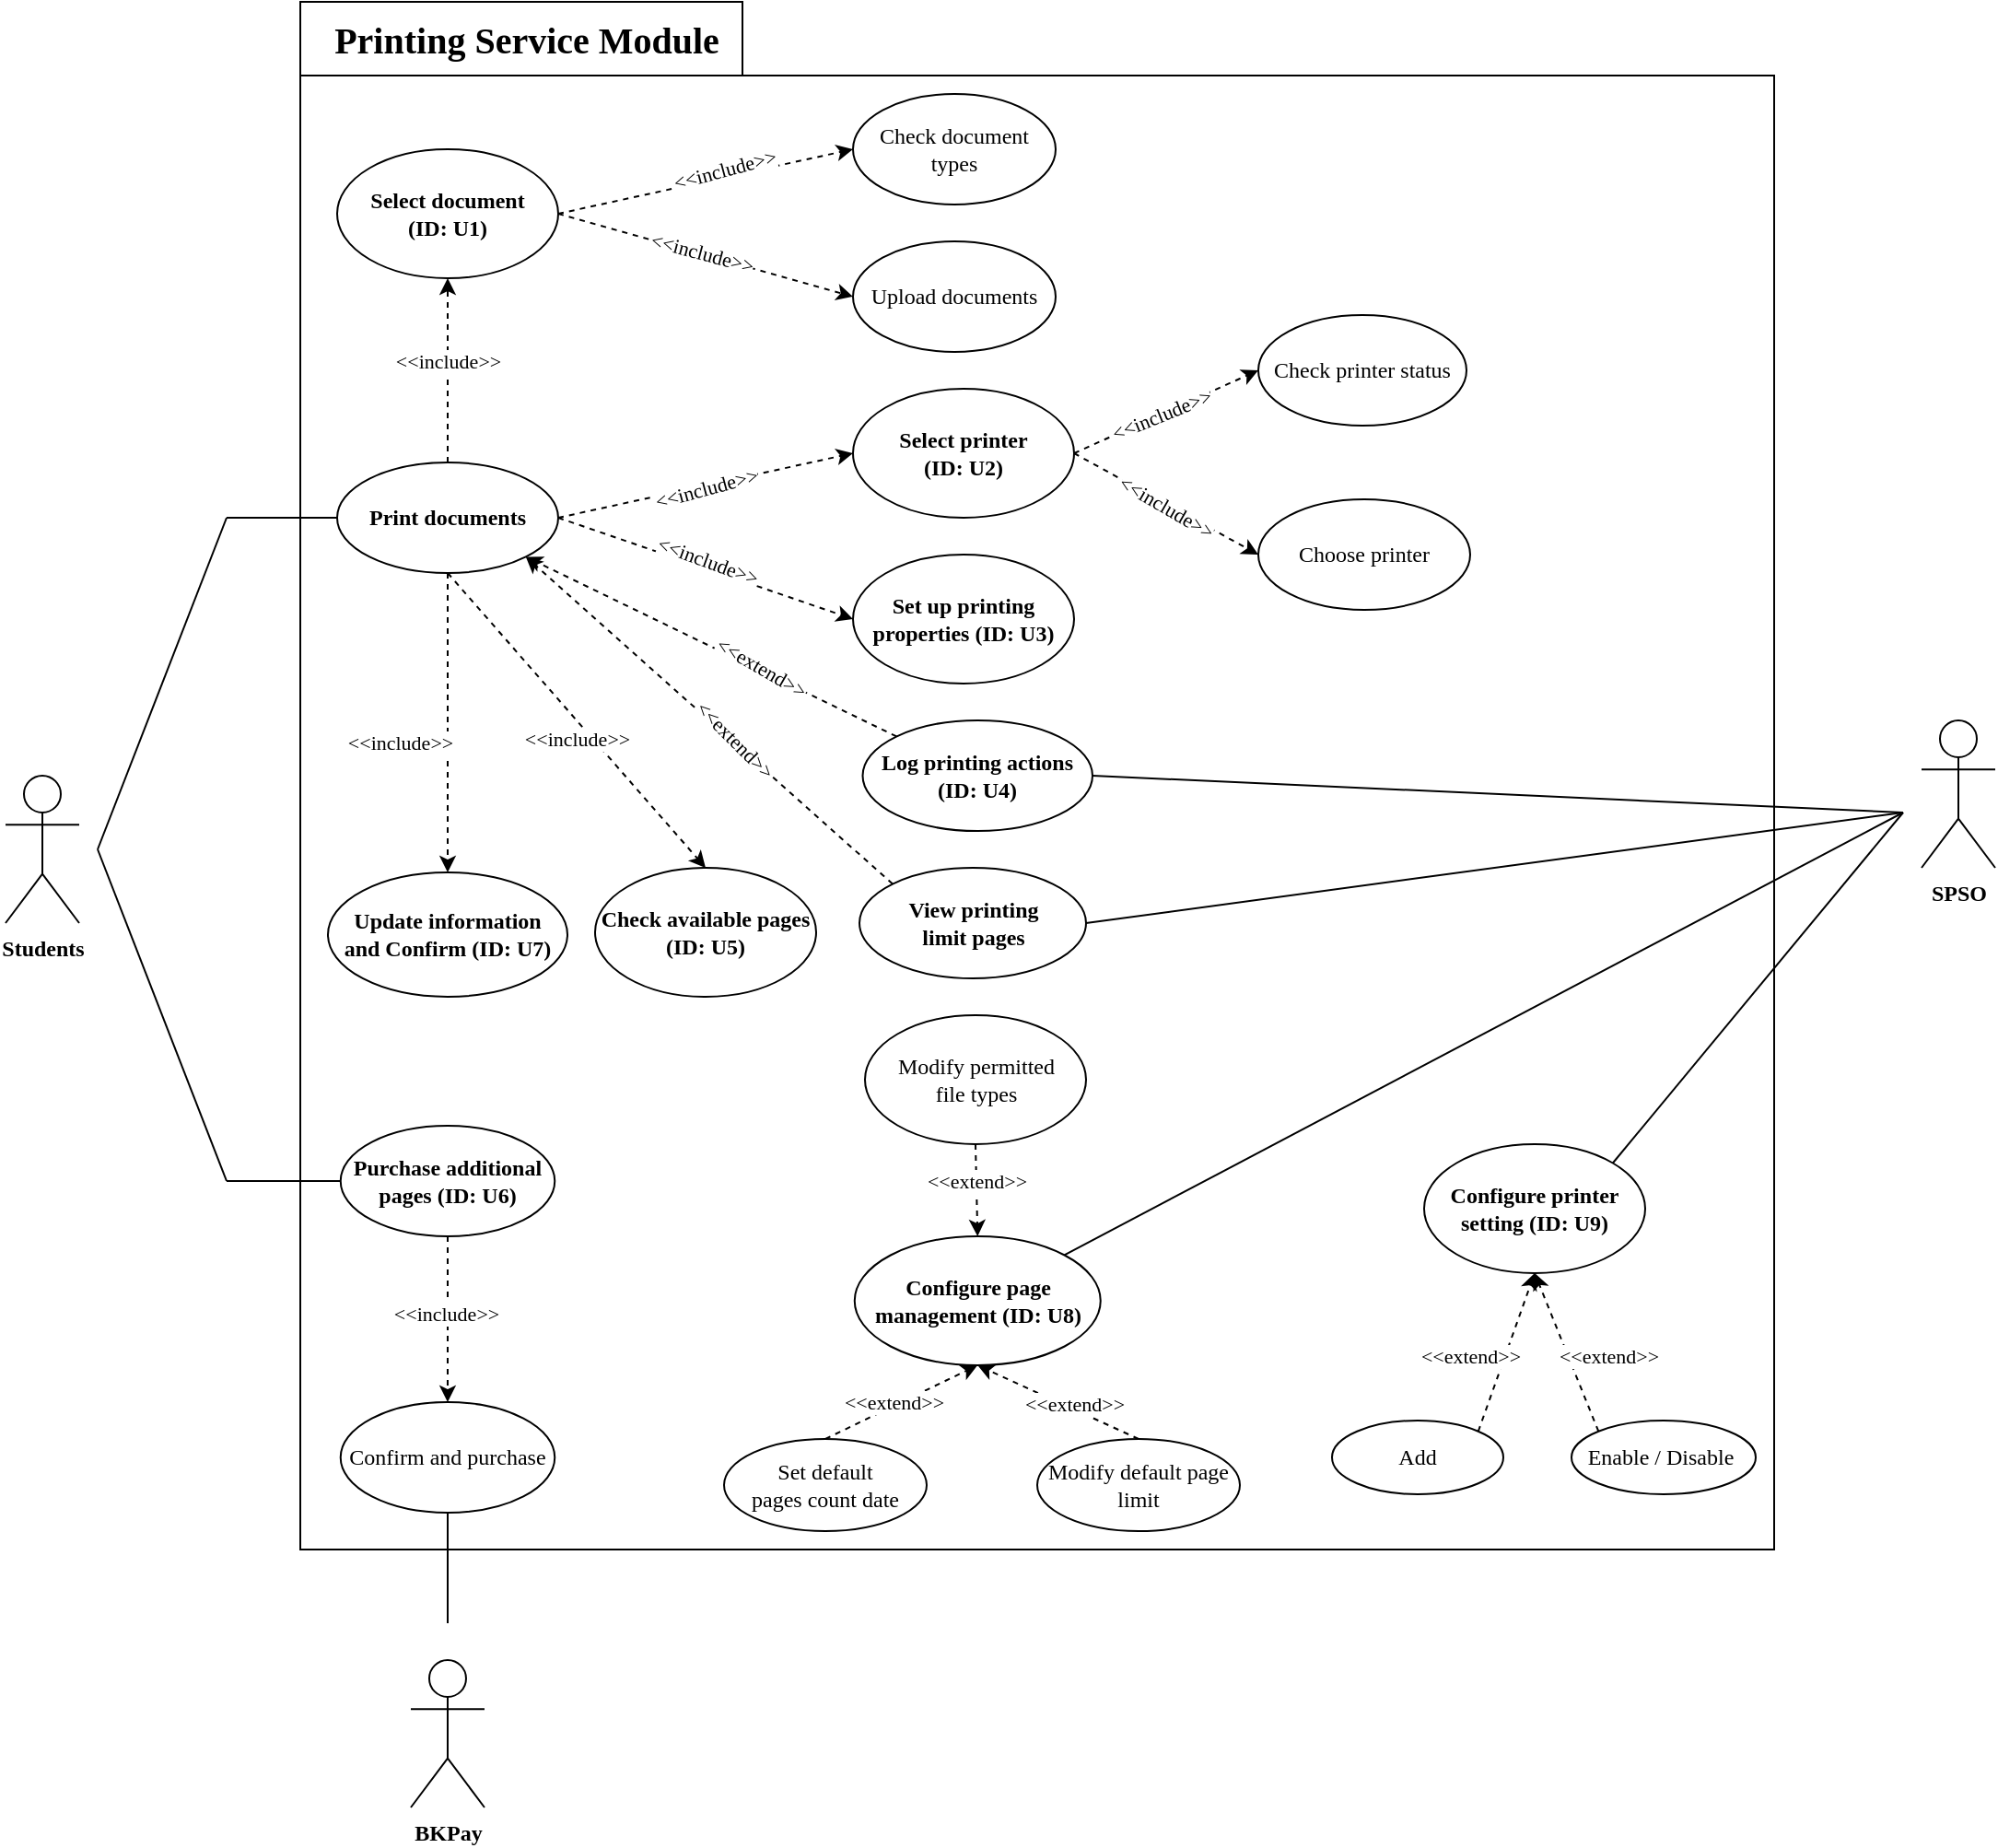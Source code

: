 <mxfile version="24.7.16">
  <diagram name="Page-1" id="b5b7bab2-c9e2-2cf4-8b2a-24fd1a2a6d21">
    <mxGraphModel grid="1" page="1" gridSize="10" guides="1" tooltips="1" connect="1" arrows="1" fold="1" pageScale="1" pageWidth="827" pageHeight="1169" background="none" math="0" shadow="0">
      <root>
        <mxCell id="0" />
        <mxCell id="1" parent="0" />
        <mxCell id="QvnQzLv0lfRMjzgfRZO1-28" value="" style="shape=folder;fontStyle=1;spacingTop=10;tabWidth=240;tabHeight=40;tabPosition=left;html=1;whiteSpace=wrap;" vertex="1" parent="1">
          <mxGeometry x="280" y="40" width="800" height="840" as="geometry" />
        </mxCell>
        <mxCell id="QvnQzLv0lfRMjzgfRZO1-3" value="&lt;font face=&quot;Times New Roman&quot;&gt;&lt;b&gt;Students&lt;/b&gt;&lt;/font&gt;" style="shape=umlActor;verticalLabelPosition=bottom;verticalAlign=top;html=1;outlineConnect=0;" vertex="1" parent="1">
          <mxGeometry x="120" y="460" width="40" height="80" as="geometry" />
        </mxCell>
        <mxCell id="QvnQzLv0lfRMjzgfRZO1-4" value="&lt;font face=&quot;Times New Roman&quot;&gt;&lt;b&gt;SPSO&lt;/b&gt;&lt;/font&gt;" style="shape=umlActor;verticalLabelPosition=bottom;verticalAlign=top;html=1;outlineConnect=0;" vertex="1" parent="1">
          <mxGeometry x="1160" y="430" width="40" height="80" as="geometry" />
        </mxCell>
        <mxCell id="QvnQzLv0lfRMjzgfRZO1-17" value="&lt;font face=&quot;Times New Roman&quot;&gt;&lt;b&gt;BKPay&lt;/b&gt;&lt;/font&gt;" style="shape=umlActor;verticalLabelPosition=bottom;verticalAlign=top;html=1;outlineConnect=0;" vertex="1" parent="1">
          <mxGeometry x="339.99" y="940" width="40" height="80" as="geometry" />
        </mxCell>
        <mxCell id="QvnQzLv0lfRMjzgfRZO1-29" value="&lt;font style=&quot;font-size: 20px;&quot; face=&quot;Times New Roman&quot;&gt;&lt;b&gt;&amp;nbsp;Printing Service Module&lt;/b&gt;&lt;/font&gt;" style="text;html=1;align=center;verticalAlign=middle;resizable=0;points=[];autosize=1;strokeColor=none;fillColor=none;" vertex="1" parent="1">
          <mxGeometry x="280" y="40" width="240" height="40" as="geometry" />
        </mxCell>
        <mxCell id="40P0dSujkCqKHvWfwPEe-24" value="&lt;span style=&quot;font-family: &amp;quot;Times New Roman&amp;quot;;&quot;&gt;&lt;b&gt;Select document &lt;br&gt;(ID: U1)&lt;/b&gt;&lt;/span&gt;" style="ellipse;whiteSpace=wrap;html=1;" vertex="1" parent="1">
          <mxGeometry x="300" y="120" width="120" height="70" as="geometry" />
        </mxCell>
        <mxCell id="40P0dSujkCqKHvWfwPEe-29" style="edgeStyle=orthogonalEdgeStyle;rounded=0;orthogonalLoop=1;jettySize=auto;html=1;exitX=0.5;exitY=1;exitDx=0;exitDy=0;exitPerimeter=0;" edge="1" parent="1" source="QvnQzLv0lfRMjzgfRZO1-28" target="QvnQzLv0lfRMjzgfRZO1-28">
          <mxGeometry relative="1" as="geometry" />
        </mxCell>
        <mxCell id="nmEAqZRbvcqtcfPlvOjc-2" value="&lt;span style=&quot;font-family: &amp;quot;Times New Roman&amp;quot;;&quot;&gt;Check document types&lt;/span&gt;" style="ellipse;whiteSpace=wrap;html=1;" vertex="1" parent="1">
          <mxGeometry x="580" y="90" width="110" height="60" as="geometry" />
        </mxCell>
        <mxCell id="nmEAqZRbvcqtcfPlvOjc-3" value="&lt;span style=&quot;font-family: &amp;quot;Times New Roman&amp;quot;;&quot;&gt;Upload documents&lt;/span&gt;" style="ellipse;whiteSpace=wrap;html=1;" vertex="1" parent="1">
          <mxGeometry x="580" y="170" width="110" height="60" as="geometry" />
        </mxCell>
        <mxCell id="nmEAqZRbvcqtcfPlvOjc-10" value="&lt;span style=&quot;font-family: &amp;quot;Times New Roman&amp;quot;;&quot;&gt;&lt;b&gt;Select printer &lt;br&gt;(ID: U2)&lt;/b&gt;&lt;/span&gt;" style="ellipse;whiteSpace=wrap;html=1;" vertex="1" parent="1">
          <mxGeometry x="580" y="250" width="120" height="70" as="geometry" />
        </mxCell>
        <mxCell id="nmEAqZRbvcqtcfPlvOjc-11" value="&lt;span style=&quot;font-family: &amp;quot;Times New Roman&amp;quot;;&quot;&gt;Check printer status&lt;/span&gt;" style="ellipse;whiteSpace=wrap;html=1;" vertex="1" parent="1">
          <mxGeometry x="800" y="210" width="113" height="60" as="geometry" />
        </mxCell>
        <mxCell id="nmEAqZRbvcqtcfPlvOjc-12" value="&lt;span style=&quot;font-family: &amp;quot;Times New Roman&amp;quot;;&quot;&gt;Choose printer&lt;/span&gt;" style="ellipse;whiteSpace=wrap;html=1;" vertex="1" parent="1">
          <mxGeometry x="800" y="310" width="115" height="60" as="geometry" />
        </mxCell>
        <mxCell id="nmEAqZRbvcqtcfPlvOjc-21" value="&lt;span style=&quot;font-family: &amp;quot;Times New Roman&amp;quot;;&quot;&gt;&lt;b&gt;Set up printing properties (ID: U3)&lt;/b&gt;&lt;/span&gt;" style="ellipse;whiteSpace=wrap;html=1;" vertex="1" parent="1">
          <mxGeometry x="580" y="340" width="120" height="70" as="geometry" />
        </mxCell>
        <mxCell id="nmEAqZRbvcqtcfPlvOjc-22" value="&lt;span style=&quot;font-family: &amp;quot;Times New Roman&amp;quot;;&quot;&gt;&lt;b&gt;Print documents&lt;/b&gt;&lt;/span&gt;" style="ellipse;whiteSpace=wrap;html=1;" vertex="1" parent="1">
          <mxGeometry x="300" y="290" width="120" height="60" as="geometry" />
        </mxCell>
        <mxCell id="nmEAqZRbvcqtcfPlvOjc-23" value="&lt;span style=&quot;font-family: &amp;quot;Times New Roman&amp;quot;;&quot;&gt;&lt;b&gt;View printing &lt;br&gt;limit pages&lt;/b&gt;&lt;br&gt;&lt;/span&gt;" style="ellipse;whiteSpace=wrap;html=1;" vertex="1" parent="1">
          <mxGeometry x="583.5" y="510" width="123" height="60" as="geometry" />
        </mxCell>
        <mxCell id="nmEAqZRbvcqtcfPlvOjc-24" value="&lt;span style=&quot;font-family: &amp;quot;Times New Roman&amp;quot;;&quot;&gt;Modify permitted&lt;br&gt;file types&lt;/span&gt;" style="ellipse;whiteSpace=wrap;html=1;" vertex="1" parent="1">
          <mxGeometry x="586.5" y="590" width="120" height="70" as="geometry" />
        </mxCell>
        <mxCell id="nmEAqZRbvcqtcfPlvOjc-25" value="&lt;span style=&quot;font-family: &amp;quot;Times New Roman&amp;quot;;&quot;&gt;&lt;b&gt;Configure page management (ID: U8)&lt;/b&gt;&lt;/span&gt;" style="ellipse;whiteSpace=wrap;html=1;" vertex="1" parent="1">
          <mxGeometry x="580.88" y="710" width="133.5" height="70" as="geometry" />
        </mxCell>
        <mxCell id="nmEAqZRbvcqtcfPlvOjc-27" value="&lt;span style=&quot;font-family: &amp;quot;Times New Roman&amp;quot;;&quot;&gt;Set default &lt;br&gt;pages count date&lt;/span&gt;" style="ellipse;whiteSpace=wrap;html=1;" vertex="1" parent="1">
          <mxGeometry x="510" y="820" width="110" height="50" as="geometry" />
        </mxCell>
        <mxCell id="nmEAqZRbvcqtcfPlvOjc-28" value="&lt;span style=&quot;font-family: &amp;quot;Times New Roman&amp;quot;;&quot;&gt;&lt;b&gt;Check available pages (ID: U5)&lt;/b&gt;&lt;/span&gt;" style="ellipse;whiteSpace=wrap;html=1;" vertex="1" parent="1">
          <mxGeometry x="440" y="510" width="120" height="70" as="geometry" />
        </mxCell>
        <mxCell id="nmEAqZRbvcqtcfPlvOjc-29" value="&lt;span style=&quot;font-family: &amp;quot;Times New Roman&amp;quot;;&quot;&gt;&lt;b&gt;Configure printer setting (ID: U9)&lt;/b&gt;&lt;/span&gt;" style="ellipse;whiteSpace=wrap;html=1;" vertex="1" parent="1">
          <mxGeometry x="890" y="660" width="120" height="70" as="geometry" />
        </mxCell>
        <mxCell id="nmEAqZRbvcqtcfPlvOjc-31" value="&lt;span style=&quot;font-family: &amp;quot;Times New Roman&amp;quot;;&quot;&gt;&lt;b&gt;Purchase additional pages (ID: U6)&lt;/b&gt;&lt;/span&gt;" style="ellipse;whiteSpace=wrap;html=1;" vertex="1" parent="1">
          <mxGeometry x="301.87" y="650" width="116.25" height="60" as="geometry" />
        </mxCell>
        <mxCell id="nmEAqZRbvcqtcfPlvOjc-32" value="&lt;span style=&quot;font-family: &amp;quot;Times New Roman&amp;quot;;&quot;&gt;Confirm and purchase&lt;/span&gt;" style="ellipse;whiteSpace=wrap;html=1;" vertex="1" parent="1">
          <mxGeometry x="301.86" y="800" width="116.26" height="60" as="geometry" />
        </mxCell>
        <mxCell id="nmEAqZRbvcqtcfPlvOjc-33" value="&lt;span style=&quot;font-family: &amp;quot;Times New Roman&amp;quot;;&quot;&gt;&lt;b&gt;Update information&lt;/b&gt;&lt;/span&gt;&lt;div&gt;&lt;b&gt;&lt;span style=&quot;font-family: &amp;quot;Times New Roman&amp;quot;;&quot;&gt;and&amp;nbsp;&lt;/span&gt;&lt;span style=&quot;font-family: &amp;quot;Times New Roman&amp;quot;; background-color: initial;&quot;&gt;Confirm&lt;/span&gt;&lt;span style=&quot;font-family: &amp;quot;Times New Roman&amp;quot;; background-color: initial;&quot;&gt;&amp;nbsp;&lt;/span&gt;&lt;span style=&quot;font-family: &amp;quot;Times New Roman&amp;quot;; background-color: initial;&quot;&gt;(ID: U7)&lt;/span&gt;&lt;/b&gt;&lt;/div&gt;" style="ellipse;whiteSpace=wrap;html=1;" vertex="1" parent="1">
          <mxGeometry x="295" y="512.5" width="130" height="67.5" as="geometry" />
        </mxCell>
        <mxCell id="nmEAqZRbvcqtcfPlvOjc-34" value="&lt;span style=&quot;font-family: &amp;quot;Times New Roman&amp;quot;;&quot;&gt;Enable / Disable&amp;nbsp;&lt;/span&gt;" style="ellipse;whiteSpace=wrap;html=1;" vertex="1" parent="1">
          <mxGeometry x="970" y="810" width="100" height="40" as="geometry" />
        </mxCell>
        <mxCell id="VgkW7sJpxe0fCFsjcRa9-1" value="&lt;font face=&quot;Times New Roman&quot;&gt;&lt;b&gt;Log printing actions&lt;br&gt;(ID: U4)&lt;/b&gt;&lt;/font&gt;" style="ellipse;whiteSpace=wrap;html=1;" vertex="1" parent="1">
          <mxGeometry x="585.25" y="430" width="124.75" height="60" as="geometry" />
        </mxCell>
        <mxCell id="VgkW7sJpxe0fCFsjcRa9-2" value="" style="html=1;labelBackgroundColor=#ffffff;startArrow=none;startFill=0;startSize=6;endArrow=classic;endFill=1;endSize=6;jettySize=auto;orthogonalLoop=1;strokeWidth=1;dashed=1;fontSize=14;rounded=0;exitX=1;exitY=0.5;exitDx=0;exitDy=0;entryX=0;entryY=0.5;entryDx=0;entryDy=0;" edge="1" parent="1" source="40P0dSujkCqKHvWfwPEe-24" target="nmEAqZRbvcqtcfPlvOjc-2">
          <mxGeometry width="60" height="60" relative="1" as="geometry">
            <mxPoint x="400" y="370" as="sourcePoint" />
            <mxPoint x="460" y="310" as="targetPoint" />
          </mxGeometry>
        </mxCell>
        <mxCell id="VgkW7sJpxe0fCFsjcRa9-4" value="&lt;font face=&quot;Times New Roman&quot;&gt;&amp;lt;&amp;lt;include&amp;gt;&amp;gt;&lt;/font&gt;" style="edgeLabel;html=1;align=center;verticalAlign=middle;resizable=0;points=[];rotation=-15;" connectable="0" vertex="1" parent="VgkW7sJpxe0fCFsjcRa9-2">
          <mxGeometry x="0.003" relative="1" as="geometry">
            <mxPoint x="10" y="-7" as="offset" />
          </mxGeometry>
        </mxCell>
        <mxCell id="VgkW7sJpxe0fCFsjcRa9-5" value="" style="html=1;labelBackgroundColor=#ffffff;startArrow=none;startFill=0;startSize=6;endArrow=classic;endFill=1;endSize=6;jettySize=auto;orthogonalLoop=1;strokeWidth=1;dashed=1;fontSize=14;rounded=0;exitX=1;exitY=0.5;exitDx=0;exitDy=0;entryX=0;entryY=0.5;entryDx=0;entryDy=0;" edge="1" parent="1" source="40P0dSujkCqKHvWfwPEe-24" target="nmEAqZRbvcqtcfPlvOjc-3">
          <mxGeometry width="60" height="60" relative="1" as="geometry">
            <mxPoint x="470" y="215" as="sourcePoint" />
            <mxPoint x="526" y="229" as="targetPoint" />
          </mxGeometry>
        </mxCell>
        <mxCell id="VgkW7sJpxe0fCFsjcRa9-6" value="&lt;font face=&quot;Times New Roman&quot;&gt;&amp;lt;&amp;lt;include&amp;gt;&amp;gt;&lt;/font&gt;" style="edgeLabel;html=1;align=center;verticalAlign=middle;resizable=0;points=[];rotation=15;" connectable="0" vertex="1" parent="VgkW7sJpxe0fCFsjcRa9-5">
          <mxGeometry x="0.003" relative="1" as="geometry">
            <mxPoint x="-3" y="-2" as="offset" />
          </mxGeometry>
        </mxCell>
        <mxCell id="VgkW7sJpxe0fCFsjcRa9-7" value="" style="html=1;labelBackgroundColor=#ffffff;startArrow=none;startFill=0;startSize=6;endArrow=classic;endFill=1;endSize=6;jettySize=auto;orthogonalLoop=1;strokeWidth=1;dashed=1;fontSize=14;rounded=0;exitX=0.5;exitY=0;exitDx=0;exitDy=0;entryX=0.5;entryY=1;entryDx=0;entryDy=0;" edge="1" parent="1" source="nmEAqZRbvcqtcfPlvOjc-22" target="40P0dSujkCqKHvWfwPEe-24">
          <mxGeometry width="60" height="60" relative="1" as="geometry">
            <mxPoint x="360" y="325" as="sourcePoint" />
            <mxPoint x="480" y="280" as="targetPoint" />
          </mxGeometry>
        </mxCell>
        <mxCell id="VgkW7sJpxe0fCFsjcRa9-8" value="&lt;font face=&quot;Times New Roman&quot;&gt;&amp;lt;&amp;lt;include&amp;gt;&amp;gt;&lt;/font&gt;" style="edgeLabel;html=1;align=center;verticalAlign=middle;resizable=0;points=[];" connectable="0" vertex="1" parent="VgkW7sJpxe0fCFsjcRa9-7">
          <mxGeometry x="0.003" relative="1" as="geometry">
            <mxPoint y="-5" as="offset" />
          </mxGeometry>
        </mxCell>
        <mxCell id="VgkW7sJpxe0fCFsjcRa9-9" value="" style="html=1;labelBackgroundColor=#ffffff;startArrow=none;startFill=0;startSize=6;endArrow=classic;endFill=1;endSize=6;jettySize=auto;orthogonalLoop=1;strokeWidth=1;dashed=1;fontSize=14;rounded=0;exitX=0.5;exitY=1;exitDx=0;exitDy=0;entryX=0.5;entryY=0;entryDx=0;entryDy=0;" edge="1" parent="1" source="nmEAqZRbvcqtcfPlvOjc-22" target="nmEAqZRbvcqtcfPlvOjc-33">
          <mxGeometry width="60" height="60" relative="1" as="geometry">
            <mxPoint x="370" y="545" as="sourcePoint" />
            <mxPoint x="490" y="500" as="targetPoint" />
          </mxGeometry>
        </mxCell>
        <mxCell id="VgkW7sJpxe0fCFsjcRa9-10" value="&lt;font face=&quot;Times New Roman&quot;&gt;&amp;lt;&amp;lt;include&amp;gt;&amp;gt;&lt;/font&gt;" style="edgeLabel;html=1;align=center;verticalAlign=middle;resizable=0;points=[];" connectable="0" vertex="1" parent="VgkW7sJpxe0fCFsjcRa9-9">
          <mxGeometry x="0.003" relative="1" as="geometry">
            <mxPoint x="-26" y="10" as="offset" />
          </mxGeometry>
        </mxCell>
        <mxCell id="VgkW7sJpxe0fCFsjcRa9-11" value="" style="html=1;labelBackgroundColor=#ffffff;startArrow=none;startFill=0;startSize=6;endArrow=classic;endFill=1;endSize=6;jettySize=auto;orthogonalLoop=1;strokeWidth=1;dashed=1;fontSize=14;rounded=0;exitX=1;exitY=0.5;exitDx=0;exitDy=0;entryX=0;entryY=0.5;entryDx=0;entryDy=0;" edge="1" parent="1" source="nmEAqZRbvcqtcfPlvOjc-22" target="nmEAqZRbvcqtcfPlvOjc-10">
          <mxGeometry width="60" height="60" relative="1" as="geometry">
            <mxPoint x="500" y="245" as="sourcePoint" />
            <mxPoint x="620" y="200" as="targetPoint" />
          </mxGeometry>
        </mxCell>
        <mxCell id="VgkW7sJpxe0fCFsjcRa9-12" value="&lt;font face=&quot;Times New Roman&quot;&gt;&amp;lt;&amp;lt;include&amp;gt;&amp;gt;&lt;/font&gt;" style="edgeLabel;html=1;align=center;verticalAlign=middle;resizable=0;points=[];rotation=-15;" connectable="0" vertex="1" parent="VgkW7sJpxe0fCFsjcRa9-11">
          <mxGeometry x="0.003" relative="1" as="geometry">
            <mxPoint y="1" as="offset" />
          </mxGeometry>
        </mxCell>
        <mxCell id="VgkW7sJpxe0fCFsjcRa9-13" value="" style="html=1;labelBackgroundColor=#ffffff;startArrow=none;startFill=0;startSize=6;endArrow=classic;endFill=1;endSize=6;jettySize=auto;orthogonalLoop=1;strokeWidth=1;dashed=1;fontSize=14;rounded=0;exitX=1;exitY=0.5;exitDx=0;exitDy=0;entryX=0;entryY=0.5;entryDx=0;entryDy=0;" edge="1" parent="1" source="nmEAqZRbvcqtcfPlvOjc-22" target="nmEAqZRbvcqtcfPlvOjc-21">
          <mxGeometry width="60" height="60" relative="1" as="geometry">
            <mxPoint x="510" y="255" as="sourcePoint" />
            <mxPoint x="630" y="210" as="targetPoint" />
          </mxGeometry>
        </mxCell>
        <mxCell id="VgkW7sJpxe0fCFsjcRa9-14" value="&lt;font face=&quot;Times New Roman&quot;&gt;&amp;lt;&amp;lt;include&amp;gt;&amp;gt;&lt;/font&gt;" style="edgeLabel;html=1;align=center;verticalAlign=middle;resizable=0;points=[];rotation=20;" connectable="0" vertex="1" parent="VgkW7sJpxe0fCFsjcRa9-13">
          <mxGeometry x="0.003" relative="1" as="geometry">
            <mxPoint y="-5" as="offset" />
          </mxGeometry>
        </mxCell>
        <mxCell id="VgkW7sJpxe0fCFsjcRa9-15" value="" style="html=1;labelBackgroundColor=#ffffff;startArrow=none;startFill=0;startSize=6;endArrow=classic;endFill=1;endSize=6;jettySize=auto;orthogonalLoop=1;strokeWidth=1;dashed=1;fontSize=14;rounded=0;exitX=0;exitY=0;exitDx=0;exitDy=0;entryX=1;entryY=1;entryDx=0;entryDy=0;" edge="1" parent="1" source="nmEAqZRbvcqtcfPlvOjc-23" target="nmEAqZRbvcqtcfPlvOjc-22">
          <mxGeometry width="60" height="60" relative="1" as="geometry">
            <mxPoint x="520" y="265" as="sourcePoint" />
            <mxPoint x="640" y="220" as="targetPoint" />
          </mxGeometry>
        </mxCell>
        <mxCell id="VgkW7sJpxe0fCFsjcRa9-16" value="&lt;font face=&quot;Times New Roman&quot;&gt;&amp;lt;&amp;lt;extend&amp;gt;&amp;gt;&lt;/font&gt;" style="edgeLabel;html=1;align=center;verticalAlign=middle;resizable=0;points=[];rotation=45;" connectable="0" vertex="1" parent="VgkW7sJpxe0fCFsjcRa9-15">
          <mxGeometry x="0.003" relative="1" as="geometry">
            <mxPoint x="14" y="10" as="offset" />
          </mxGeometry>
        </mxCell>
        <mxCell id="VgkW7sJpxe0fCFsjcRa9-23" value="" style="html=1;labelBackgroundColor=#ffffff;startArrow=none;startFill=0;startSize=6;endArrow=classic;endFill=1;endSize=6;jettySize=auto;orthogonalLoop=1;strokeWidth=1;dashed=1;fontSize=14;rounded=0;entryX=0.5;entryY=0;entryDx=0;entryDy=0;exitX=0.5;exitY=1;exitDx=0;exitDy=0;" edge="1" parent="1" source="nmEAqZRbvcqtcfPlvOjc-22" target="nmEAqZRbvcqtcfPlvOjc-28">
          <mxGeometry width="60" height="60" relative="1" as="geometry">
            <mxPoint x="360" y="360" as="sourcePoint" />
            <mxPoint x="680" y="260" as="targetPoint" />
          </mxGeometry>
        </mxCell>
        <mxCell id="VgkW7sJpxe0fCFsjcRa9-24" value="&lt;font face=&quot;Times New Roman&quot;&gt;&amp;lt;&amp;lt;include&amp;gt;&amp;gt;&lt;/font&gt;" style="edgeLabel;html=1;align=center;verticalAlign=middle;resizable=0;points=[];rotation=0;" connectable="0" vertex="1" parent="VgkW7sJpxe0fCFsjcRa9-23">
          <mxGeometry x="0.003" relative="1" as="geometry">
            <mxPoint y="10" as="offset" />
          </mxGeometry>
        </mxCell>
        <mxCell id="VgkW7sJpxe0fCFsjcRa9-25" value="" style="html=1;labelBackgroundColor=#ffffff;startArrow=none;startFill=0;startSize=6;endArrow=classic;endFill=1;endSize=6;jettySize=auto;orthogonalLoop=1;strokeWidth=1;dashed=1;fontSize=14;rounded=0;exitX=1;exitY=0.5;exitDx=0;exitDy=0;entryX=0;entryY=0.5;entryDx=0;entryDy=0;" edge="1" parent="1" source="nmEAqZRbvcqtcfPlvOjc-10" target="nmEAqZRbvcqtcfPlvOjc-11">
          <mxGeometry width="60" height="60" relative="1" as="geometry">
            <mxPoint x="660" y="262.5" as="sourcePoint" />
            <mxPoint x="780" y="217.5" as="targetPoint" />
          </mxGeometry>
        </mxCell>
        <mxCell id="VgkW7sJpxe0fCFsjcRa9-26" value="&lt;font face=&quot;Times New Roman&quot;&gt;&amp;lt;&amp;lt;include&amp;gt;&amp;gt;&lt;/font&gt;" style="edgeLabel;html=1;align=center;verticalAlign=middle;resizable=0;points=[];rotation=-22;" connectable="0" vertex="1" parent="VgkW7sJpxe0fCFsjcRa9-25">
          <mxGeometry x="0.003" relative="1" as="geometry">
            <mxPoint x="-3" y="1" as="offset" />
          </mxGeometry>
        </mxCell>
        <mxCell id="VgkW7sJpxe0fCFsjcRa9-27" value="" style="html=1;labelBackgroundColor=#ffffff;startArrow=none;startFill=0;startSize=6;endArrow=classic;endFill=1;endSize=6;jettySize=auto;orthogonalLoop=1;strokeWidth=1;dashed=1;fontSize=14;rounded=0;exitX=1;exitY=0.5;exitDx=0;exitDy=0;entryX=0;entryY=0.5;entryDx=0;entryDy=0;" edge="1" parent="1" source="nmEAqZRbvcqtcfPlvOjc-10" target="nmEAqZRbvcqtcfPlvOjc-12">
          <mxGeometry width="60" height="60" relative="1" as="geometry">
            <mxPoint x="580" y="325" as="sourcePoint" />
            <mxPoint x="700" y="280" as="targetPoint" />
          </mxGeometry>
        </mxCell>
        <mxCell id="VgkW7sJpxe0fCFsjcRa9-28" value="&lt;font face=&quot;Times New Roman&quot;&gt;&amp;lt;&amp;lt;include&amp;gt;&amp;gt;&lt;/font&gt;" style="edgeLabel;html=1;align=center;verticalAlign=middle;resizable=0;points=[];rotation=30;" connectable="0" vertex="1" parent="VgkW7sJpxe0fCFsjcRa9-27">
          <mxGeometry x="0.003" relative="1" as="geometry">
            <mxPoint y="1" as="offset" />
          </mxGeometry>
        </mxCell>
        <mxCell id="VgkW7sJpxe0fCFsjcRa9-29" value="" style="html=1;labelBackgroundColor=#ffffff;startArrow=none;startFill=0;startSize=6;endArrow=classic;endFill=1;endSize=6;jettySize=auto;orthogonalLoop=1;strokeWidth=1;dashed=1;fontSize=14;rounded=0;exitX=0.5;exitY=1;exitDx=0;exitDy=0;entryX=0.5;entryY=0;entryDx=0;entryDy=0;" edge="1" parent="1" source="nmEAqZRbvcqtcfPlvOjc-24" target="nmEAqZRbvcqtcfPlvOjc-25">
          <mxGeometry width="60" height="60" relative="1" as="geometry">
            <mxPoint x="780" y="262.5" as="sourcePoint" />
            <mxPoint x="900" y="217.5" as="targetPoint" />
          </mxGeometry>
        </mxCell>
        <mxCell id="VgkW7sJpxe0fCFsjcRa9-30" value="&lt;font face=&quot;Times New Roman&quot;&gt;&amp;lt;&amp;lt;extend&amp;gt;&amp;gt;&lt;/font&gt;" style="edgeLabel;html=1;align=center;verticalAlign=middle;resizable=0;points=[];" connectable="0" vertex="1" parent="VgkW7sJpxe0fCFsjcRa9-29">
          <mxGeometry x="0.003" relative="1" as="geometry">
            <mxPoint y="-5" as="offset" />
          </mxGeometry>
        </mxCell>
        <mxCell id="VgkW7sJpxe0fCFsjcRa9-31" value="" style="html=1;labelBackgroundColor=#ffffff;startArrow=none;startFill=0;startSize=6;endArrow=classic;endFill=1;endSize=6;jettySize=auto;orthogonalLoop=1;strokeWidth=1;dashed=1;fontSize=14;rounded=0;exitX=0.5;exitY=0;exitDx=0;exitDy=0;entryX=0.5;entryY=1;entryDx=0;entryDy=0;" edge="1" parent="1" source="nmEAqZRbvcqtcfPlvOjc-26" target="nmEAqZRbvcqtcfPlvOjc-25">
          <mxGeometry width="60" height="60" relative="1" as="geometry">
            <mxPoint x="600" y="345" as="sourcePoint" />
            <mxPoint x="720" y="300" as="targetPoint" />
          </mxGeometry>
        </mxCell>
        <mxCell id="VgkW7sJpxe0fCFsjcRa9-32" value="&lt;font face=&quot;Times New Roman&quot;&gt;&amp;lt;&amp;lt;extend&amp;gt;&amp;gt;&lt;/font&gt;" style="edgeLabel;html=1;align=center;verticalAlign=middle;resizable=0;points=[];" connectable="0" vertex="1" parent="VgkW7sJpxe0fCFsjcRa9-31">
          <mxGeometry x="0.003" relative="1" as="geometry">
            <mxPoint x="8" y="1" as="offset" />
          </mxGeometry>
        </mxCell>
        <mxCell id="VgkW7sJpxe0fCFsjcRa9-33" value="" style="html=1;labelBackgroundColor=#ffffff;startArrow=none;startFill=0;startSize=6;endArrow=classic;endFill=1;endSize=6;jettySize=auto;orthogonalLoop=1;strokeWidth=1;dashed=1;fontSize=14;rounded=0;exitX=0.5;exitY=0;exitDx=0;exitDy=0;entryX=0.5;entryY=1;entryDx=0;entryDy=0;" edge="1" parent="1" source="nmEAqZRbvcqtcfPlvOjc-27" target="nmEAqZRbvcqtcfPlvOjc-25">
          <mxGeometry width="60" height="60" relative="1" as="geometry">
            <mxPoint x="850" y="470" as="sourcePoint" />
            <mxPoint x="860" y="540" as="targetPoint" />
          </mxGeometry>
        </mxCell>
        <mxCell id="VgkW7sJpxe0fCFsjcRa9-34" value="&lt;font face=&quot;Times New Roman&quot;&gt;&amp;lt;&amp;lt;extend&amp;gt;&amp;gt;&lt;/font&gt;" style="edgeLabel;html=1;align=center;verticalAlign=middle;resizable=0;points=[];" connectable="0" vertex="1" parent="VgkW7sJpxe0fCFsjcRa9-33">
          <mxGeometry x="0.003" relative="1" as="geometry">
            <mxPoint x="-5" as="offset" />
          </mxGeometry>
        </mxCell>
        <mxCell id="VgkW7sJpxe0fCFsjcRa9-35" value="" style="html=1;labelBackgroundColor=#ffffff;startArrow=none;startFill=0;startSize=6;endArrow=classic;endFill=1;endSize=6;jettySize=auto;orthogonalLoop=1;strokeWidth=1;dashed=1;fontSize=14;rounded=0;exitX=0.5;exitY=1;exitDx=0;exitDy=0;entryX=0.5;entryY=0;entryDx=0;entryDy=0;" edge="1" parent="1" source="nmEAqZRbvcqtcfPlvOjc-31" target="nmEAqZRbvcqtcfPlvOjc-32">
          <mxGeometry width="60" height="60" relative="1" as="geometry">
            <mxPoint x="940" y="360" as="sourcePoint" />
            <mxPoint x="950" y="430" as="targetPoint" />
          </mxGeometry>
        </mxCell>
        <mxCell id="VgkW7sJpxe0fCFsjcRa9-36" value="&lt;font face=&quot;Times New Roman&quot;&gt;&amp;lt;&amp;lt;include&amp;gt;&amp;gt;&lt;/font&gt;" style="edgeLabel;html=1;align=center;verticalAlign=middle;resizable=0;points=[];" connectable="0" vertex="1" parent="VgkW7sJpxe0fCFsjcRa9-35">
          <mxGeometry x="0.003" relative="1" as="geometry">
            <mxPoint x="-1" y="-3" as="offset" />
          </mxGeometry>
        </mxCell>
        <mxCell id="VgkW7sJpxe0fCFsjcRa9-37" value="" style="html=1;labelBackgroundColor=#ffffff;startArrow=none;startFill=0;startSize=6;endArrow=classic;endFill=1;endSize=6;jettySize=auto;orthogonalLoop=1;strokeWidth=1;dashed=1;fontSize=14;rounded=0;exitX=1;exitY=0;exitDx=0;exitDy=0;entryX=0.5;entryY=1;entryDx=0;entryDy=0;" edge="1" parent="1" source="nmEAqZRbvcqtcfPlvOjc-30" target="nmEAqZRbvcqtcfPlvOjc-29">
          <mxGeometry width="60" height="60" relative="1" as="geometry">
            <mxPoint x="810" y="710" as="sourcePoint" />
            <mxPoint x="720" y="740" as="targetPoint" />
          </mxGeometry>
        </mxCell>
        <mxCell id="VgkW7sJpxe0fCFsjcRa9-38" value="&lt;font face=&quot;Times New Roman&quot;&gt;&amp;lt;&amp;lt;extend&amp;gt;&amp;gt;&lt;/font&gt;" style="edgeLabel;html=1;align=center;verticalAlign=middle;resizable=0;points=[];" connectable="0" vertex="1" parent="VgkW7sJpxe0fCFsjcRa9-37">
          <mxGeometry x="0.003" relative="1" as="geometry">
            <mxPoint x="-20" y="2" as="offset" />
          </mxGeometry>
        </mxCell>
        <mxCell id="VgkW7sJpxe0fCFsjcRa9-39" value="" style="html=1;labelBackgroundColor=#ffffff;startArrow=none;startFill=0;startSize=6;endArrow=classic;endFill=1;endSize=6;jettySize=auto;orthogonalLoop=1;strokeWidth=1;dashed=1;fontSize=14;rounded=0;exitX=0;exitY=0;exitDx=0;exitDy=0;entryX=0.5;entryY=1;entryDx=0;entryDy=0;" edge="1" parent="1" source="nmEAqZRbvcqtcfPlvOjc-34" target="nmEAqZRbvcqtcfPlvOjc-29">
          <mxGeometry width="60" height="60" relative="1" as="geometry">
            <mxPoint x="960" y="380" as="sourcePoint" />
            <mxPoint x="970" y="450" as="targetPoint" />
          </mxGeometry>
        </mxCell>
        <mxCell id="VgkW7sJpxe0fCFsjcRa9-40" value="&lt;font face=&quot;Times New Roman&quot;&gt;&amp;lt;&amp;lt;extend&amp;gt;&amp;gt;&lt;/font&gt;" style="edgeLabel;html=1;align=center;verticalAlign=middle;resizable=0;points=[];" connectable="0" vertex="1" parent="VgkW7sJpxe0fCFsjcRa9-39">
          <mxGeometry x="0.003" relative="1" as="geometry">
            <mxPoint x="23" y="2" as="offset" />
          </mxGeometry>
        </mxCell>
        <mxCell id="VgkW7sJpxe0fCFsjcRa9-41" value="" style="html=1;labelBackgroundColor=#ffffff;startArrow=none;startFill=0;startSize=6;endArrow=classic;endFill=1;endSize=6;jettySize=auto;orthogonalLoop=1;strokeWidth=1;dashed=1;fontSize=14;rounded=0;exitX=0;exitY=0;exitDx=0;exitDy=0;entryX=1;entryY=1;entryDx=0;entryDy=0;" edge="1" parent="1" source="VgkW7sJpxe0fCFsjcRa9-1" target="nmEAqZRbvcqtcfPlvOjc-22">
          <mxGeometry width="60" height="60" relative="1" as="geometry">
            <mxPoint x="350" y="610" as="sourcePoint" />
            <mxPoint x="360" y="680" as="targetPoint" />
          </mxGeometry>
        </mxCell>
        <mxCell id="VgkW7sJpxe0fCFsjcRa9-42" value="&lt;font face=&quot;Times New Roman&quot;&gt;&amp;lt;&amp;lt;extend&amp;gt;&amp;gt;&lt;/font&gt;" style="edgeLabel;html=1;align=center;verticalAlign=middle;resizable=0;points=[];rotation=30;" connectable="0" vertex="1" parent="VgkW7sJpxe0fCFsjcRa9-41">
          <mxGeometry x="0.003" relative="1" as="geometry">
            <mxPoint x="27" y="11" as="offset" />
          </mxGeometry>
        </mxCell>
        <mxCell id="nmEAqZRbvcqtcfPlvOjc-30" value="&lt;span style=&quot;font-family: &amp;quot;Times New Roman&amp;quot;;&quot;&gt;Add&lt;/span&gt;" style="ellipse;whiteSpace=wrap;html=1;" vertex="1" parent="1">
          <mxGeometry x="840" y="810" width="93" height="40" as="geometry" />
        </mxCell>
        <mxCell id="nmEAqZRbvcqtcfPlvOjc-26" value="&lt;span style=&quot;font-family: &amp;quot;Times New Roman&amp;quot;;&quot;&gt;Modify default page limit&lt;/span&gt;" style="ellipse;whiteSpace=wrap;html=1;" vertex="1" parent="1">
          <mxGeometry x="680" y="820" width="110" height="50" as="geometry" />
        </mxCell>
        <mxCell id="VgkW7sJpxe0fCFsjcRa9-44" value="" style="endArrow=none;html=1;rounded=0;entryX=1;entryY=0.5;entryDx=0;entryDy=0;" edge="1" parent="1" target="nmEAqZRbvcqtcfPlvOjc-23">
          <mxGeometry width="50" height="50" relative="1" as="geometry">
            <mxPoint x="1150" y="480" as="sourcePoint" />
            <mxPoint x="100" y="640" as="targetPoint" />
          </mxGeometry>
        </mxCell>
        <mxCell id="VgkW7sJpxe0fCFsjcRa9-45" value="" style="endArrow=none;html=1;rounded=0;entryX=1;entryY=0.5;entryDx=0;entryDy=0;" edge="1" parent="1" target="VgkW7sJpxe0fCFsjcRa9-1">
          <mxGeometry width="50" height="50" relative="1" as="geometry">
            <mxPoint x="1150" y="480" as="sourcePoint" />
            <mxPoint x="710" y="545" as="targetPoint" />
          </mxGeometry>
        </mxCell>
        <mxCell id="VgkW7sJpxe0fCFsjcRa9-46" value="" style="endArrow=none;html=1;rounded=0;exitX=1;exitY=0;exitDx=0;exitDy=0;" edge="1" parent="1" source="nmEAqZRbvcqtcfPlvOjc-25">
          <mxGeometry width="50" height="50" relative="1" as="geometry">
            <mxPoint x="1100" y="570" as="sourcePoint" />
            <mxPoint x="1150" y="480" as="targetPoint" />
          </mxGeometry>
        </mxCell>
        <mxCell id="VgkW7sJpxe0fCFsjcRa9-47" value="" style="endArrow=none;html=1;rounded=0;exitX=1;exitY=0;exitDx=0;exitDy=0;" edge="1" parent="1" source="nmEAqZRbvcqtcfPlvOjc-29">
          <mxGeometry width="50" height="50" relative="1" as="geometry">
            <mxPoint x="1100" y="560" as="sourcePoint" />
            <mxPoint x="1150" y="480" as="targetPoint" />
          </mxGeometry>
        </mxCell>
        <mxCell id="VgkW7sJpxe0fCFsjcRa9-48" value="" style="endArrow=none;html=1;rounded=0;" edge="1" parent="1">
          <mxGeometry width="50" height="50" relative="1" as="geometry">
            <mxPoint x="170" y="500" as="sourcePoint" />
            <mxPoint x="240" y="320" as="targetPoint" />
          </mxGeometry>
        </mxCell>
        <mxCell id="VgkW7sJpxe0fCFsjcRa9-49" value="" style="endArrow=none;html=1;rounded=0;entryX=0;entryY=0.5;entryDx=0;entryDy=0;" edge="1" parent="1" target="nmEAqZRbvcqtcfPlvOjc-22">
          <mxGeometry width="50" height="50" relative="1" as="geometry">
            <mxPoint x="240" y="320" as="sourcePoint" />
            <mxPoint x="170" y="300" as="targetPoint" />
          </mxGeometry>
        </mxCell>
        <mxCell id="VgkW7sJpxe0fCFsjcRa9-50" value="" style="endArrow=none;html=1;rounded=0;" edge="1" parent="1">
          <mxGeometry width="50" height="50" relative="1" as="geometry">
            <mxPoint x="170" y="500" as="sourcePoint" />
            <mxPoint x="240" y="680" as="targetPoint" />
          </mxGeometry>
        </mxCell>
        <mxCell id="VgkW7sJpxe0fCFsjcRa9-51" value="" style="endArrow=none;html=1;rounded=0;exitX=0;exitY=0.5;exitDx=0;exitDy=0;" edge="1" parent="1" source="nmEAqZRbvcqtcfPlvOjc-31">
          <mxGeometry width="50" height="50" relative="1" as="geometry">
            <mxPoint x="100" y="710" as="sourcePoint" />
            <mxPoint x="240" y="680" as="targetPoint" />
          </mxGeometry>
        </mxCell>
        <mxCell id="VgkW7sJpxe0fCFsjcRa9-52" value="" style="endArrow=none;html=1;rounded=0;entryX=0.5;entryY=1;entryDx=0;entryDy=0;" edge="1" parent="1" target="nmEAqZRbvcqtcfPlvOjc-32">
          <mxGeometry width="50" height="50" relative="1" as="geometry">
            <mxPoint x="360" y="920" as="sourcePoint" />
            <mxPoint x="400" y="890" as="targetPoint" />
          </mxGeometry>
        </mxCell>
      </root>
    </mxGraphModel>
  </diagram>
</mxfile>
